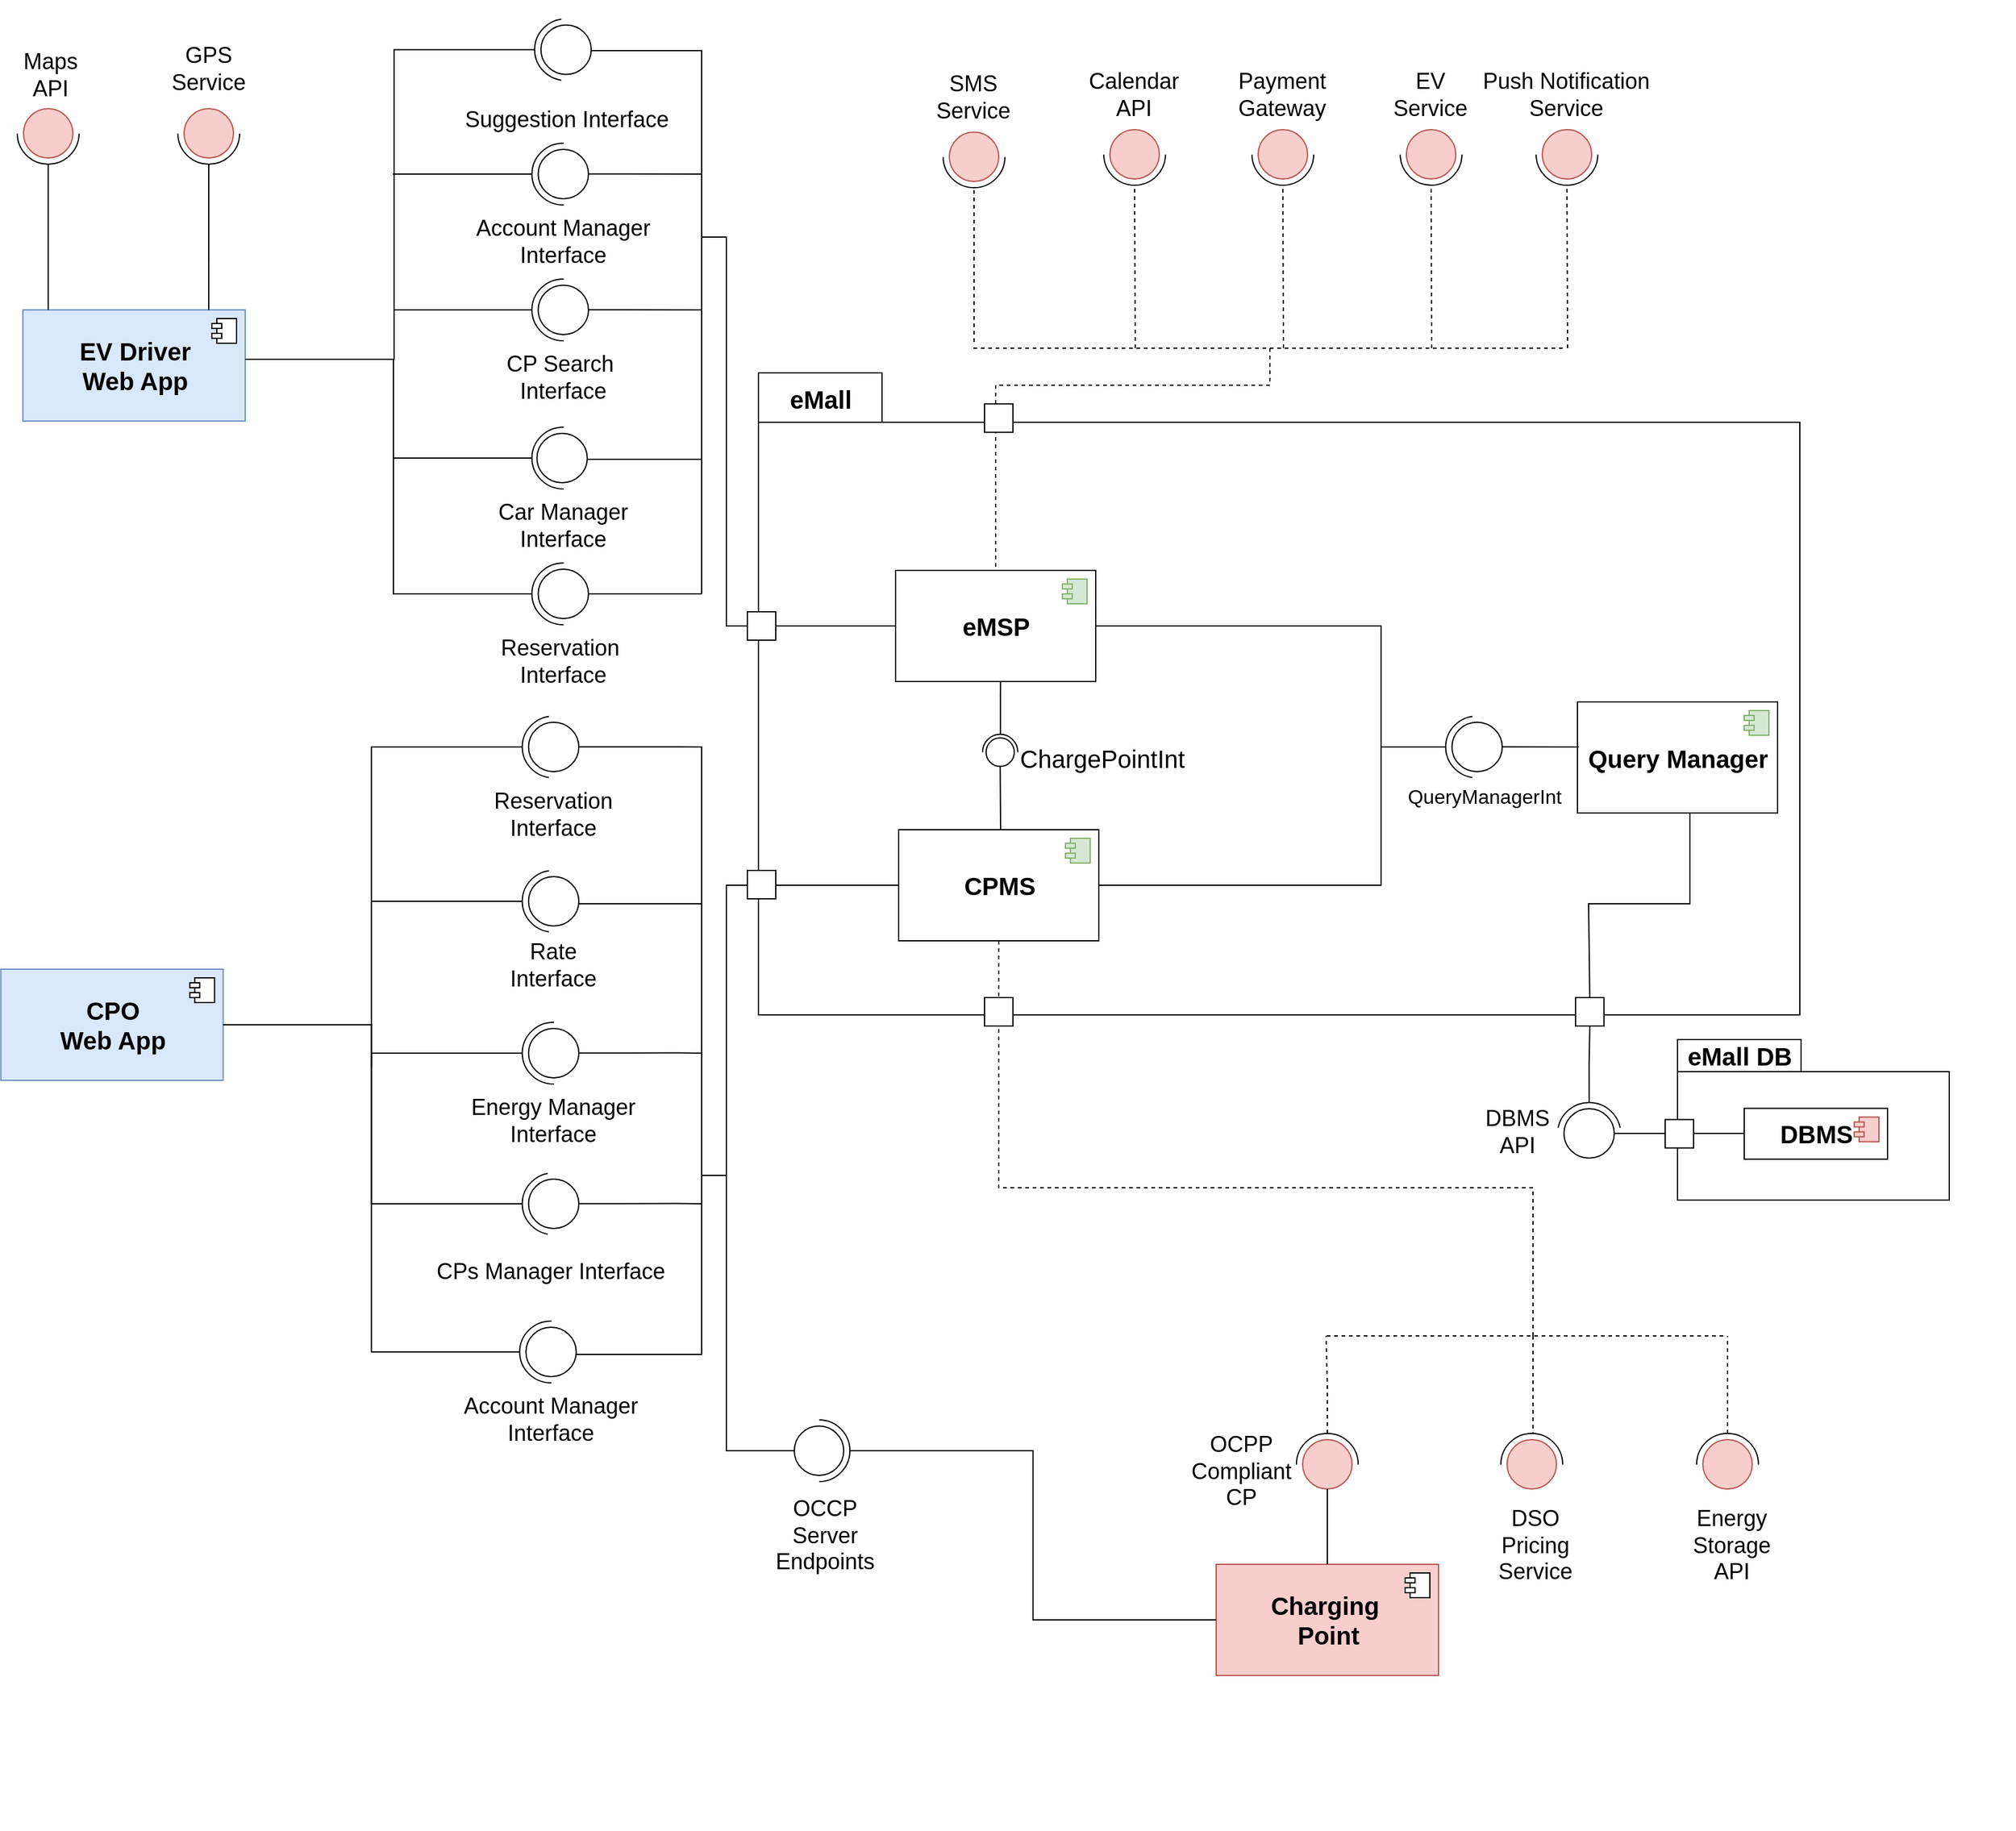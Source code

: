 <mxfile>
    <diagram id="Lw5kkMuMrnF7vJ6KjVIi" name="Pagina-1">
        <mxGraphModel dx="3157" dy="2098" grid="1" gridSize="10" guides="1" tooltips="1" connect="1" arrows="1" fold="1" page="1" pageScale="1" pageWidth="827" pageHeight="1169" math="0" shadow="0">
            <root>
                <mxCell id="0"/>
                <mxCell id="1" parent="0"/>
                <mxCell id="224" value="" style="endArrow=none;html=1;fontSize=20;entryX=0;entryY=0.5;entryDx=0;entryDy=0;dashed=1;" parent="1" edge="1">
                    <mxGeometry width="50" height="50" relative="1" as="geometry">
                        <mxPoint x="431" y="-520" as="sourcePoint"/>
                        <mxPoint x="430.5" y="-652" as="targetPoint"/>
                    </mxGeometry>
                </mxCell>
                <mxCell id="94" value="&lt;b style=&quot;font-size: 20px&quot;&gt;EV Driver&lt;br&gt;Web App&lt;/b&gt;" style="html=1;dropTarget=0;fontSize=20;fillColor=#dae8fc;strokeColor=#6c8ebf;" parent="1" vertex="1">
                    <mxGeometry x="-819.5" y="-551" width="180" height="90" as="geometry"/>
                </mxCell>
                <mxCell id="95" value="" style="shape=module;jettyWidth=8;jettyHeight=4;fontSize=20;" parent="94" vertex="1">
                    <mxGeometry x="1" width="20" height="20" relative="1" as="geometry">
                        <mxPoint x="-27" y="7" as="offset"/>
                    </mxGeometry>
                </mxCell>
                <mxCell id="137" value="" style="group;dashed=1;fontSize=20;" parent="1" vertex="1" connectable="0">
                    <mxGeometry x="-529.5" y="-420" width="290" height="100" as="geometry"/>
                </mxCell>
                <mxCell id="90" value="" style="ellipse;fillColor=#ffffff;strokeColor=#000000;fontSize=20;" parent="137" vertex="1">
                    <mxGeometry x="122.105" y="-266" width="50.877" height="50" as="geometry"/>
                </mxCell>
                <mxCell id="91" value="" style="rounded=0;whiteSpace=wrap;html=1;fontSize=20;strokeWidth=0;strokeColor=none;" parent="137" vertex="1">
                    <mxGeometry x="147.544" y="-271" width="30.526" height="60" as="geometry"/>
                </mxCell>
                <mxCell id="89" value="" style="ellipse;fillColor=#ffffff;strokeColor=#000000;fontSize=20;shadow=0;sketch=0;" parent="137" vertex="1">
                    <mxGeometry x="127.193" y="-261" width="40.702" height="40" as="geometry"/>
                </mxCell>
                <mxCell id="96" value="" style="endArrow=none;html=1;fontSize=20;strokeWidth=1;endSize=6;" parent="137" edge="1">
                    <mxGeometry width="50" height="50" relative="1" as="geometry">
                        <mxPoint x="167.895" y="-241.17" as="sourcePoint"/>
                        <mxPoint x="259.5" y="-241" as="targetPoint"/>
                    </mxGeometry>
                </mxCell>
                <mxCell id="98" value="Account Manager Interface" style="text;html=1;strokeColor=none;fillColor=none;align=center;verticalAlign=middle;whiteSpace=wrap;rounded=0;fontSize=18;" parent="137" vertex="1">
                    <mxGeometry x="50.7" y="-201" width="193.68" height="30" as="geometry"/>
                </mxCell>
                <mxCell id="144" value="" style="group;fontSize=20;" parent="1" vertex="1" connectable="0">
                    <mxGeometry x="-529.5" y="-310" width="290" height="100" as="geometry"/>
                </mxCell>
                <mxCell id="145" value="" style="ellipse;fillColor=#ffffff;strokeColor=#000000;fontSize=20;" parent="144" vertex="1">
                    <mxGeometry x="122.105" y="-266" width="50.877" height="50" as="geometry"/>
                </mxCell>
                <mxCell id="146" value="" style="rounded=0;whiteSpace=wrap;html=1;fontSize=20;strokeWidth=0;strokeColor=none;" parent="144" vertex="1">
                    <mxGeometry x="147.544" y="-271" width="30.526" height="60" as="geometry"/>
                </mxCell>
                <mxCell id="147" value="" style="ellipse;fillColor=#ffffff;strokeColor=#000000;fontSize=20;" parent="144" vertex="1">
                    <mxGeometry x="127.193" y="-261" width="40.702" height="40" as="geometry"/>
                </mxCell>
                <mxCell id="148" value="" style="endArrow=none;html=1;fontSize=20;strokeWidth=1;endSize=6;" parent="144" edge="1">
                    <mxGeometry width="50" height="50" relative="1" as="geometry">
                        <mxPoint x="10" y="-241" as="sourcePoint"/>
                        <mxPoint x="122.105" y="-241" as="targetPoint"/>
                    </mxGeometry>
                </mxCell>
                <mxCell id="149" value="" style="endArrow=none;html=1;fontSize=20;strokeWidth=1;endSize=6;" parent="144" edge="1">
                    <mxGeometry width="50" height="50" relative="1" as="geometry">
                        <mxPoint x="167.895" y="-241.17" as="sourcePoint"/>
                        <mxPoint x="259.5" y="-241" as="targetPoint"/>
                    </mxGeometry>
                </mxCell>
                <mxCell id="150" value="CP Search&amp;nbsp;&lt;br style=&quot;font-size: 18px;&quot;&gt;Interface" style="text;html=1;strokeColor=none;fillColor=none;align=center;verticalAlign=middle;whiteSpace=wrap;rounded=0;fontSize=18;" parent="144" vertex="1">
                    <mxGeometry x="76.316" y="-201" width="142.456" height="30" as="geometry"/>
                </mxCell>
                <mxCell id="185" value="" style="group;rotation=90;fontSize=20;" parent="1" connectable="0" vertex="1">
                    <mxGeometry x="-827" y="-727" width="55" height="60" as="geometry"/>
                </mxCell>
                <mxCell id="182" value="" style="ellipse;fillColor=#ffffff;strokeColor=#000000;fontSize=20;rotation=-90;" parent="185" vertex="1">
                    <mxGeometry x="3" y="8" width="50" height="50" as="geometry"/>
                </mxCell>
                <mxCell id="183" value="" style="rounded=0;whiteSpace=wrap;html=1;fontSize=20;strokeWidth=0;rotation=-90;strokeColor=none;" parent="185" vertex="1">
                    <mxGeometry x="13" y="-12" width="30" height="60" as="geometry"/>
                </mxCell>
                <mxCell id="184" value="" style="ellipse;fillColor=#f8cecc;strokeColor=#b85450;fontSize=20;rotation=-90;" parent="185" vertex="1">
                    <mxGeometry x="8" y="13" width="40" height="40" as="geometry"/>
                </mxCell>
                <mxCell id="192" value="" style="endArrow=none;html=1;fontSize=20;entryX=0;entryY=0.5;entryDx=0;entryDy=0;exitX=0.114;exitY=0;exitDx=0;exitDy=0;exitPerimeter=0;" parent="1" source="94" target="182" edge="1">
                    <mxGeometry width="50" height="50" relative="1" as="geometry">
                        <mxPoint x="-718.5" y="-551" as="sourcePoint"/>
                        <mxPoint x="-569.5" y="-631" as="targetPoint"/>
                    </mxGeometry>
                </mxCell>
                <mxCell id="193" value="" style="endArrow=none;html=1;fontSize=20;entryX=0;entryY=0.5;entryDx=0;entryDy=0;exitX=0.836;exitY=0;exitDx=0;exitDy=0;exitPerimeter=0;" parent="1" source="94" target="188" edge="1">
                    <mxGeometry width="50" height="50" relative="1" as="geometry">
                        <mxPoint x="-568.5" y="-551" as="sourcePoint"/>
                        <mxPoint x="-639" y="-731" as="targetPoint"/>
                    </mxGeometry>
                </mxCell>
                <mxCell id="93" value="" style="endArrow=none;html=1;fontSize=20;strokeWidth=1;endSize=6;edgeStyle=orthogonalEdgeStyle;rounded=0;exitX=1;exitY=0.444;exitDx=0;exitDy=0;exitPerimeter=0;entryX=0;entryY=0.5;entryDx=0;entryDy=0;" parent="1" source="94" target="711" edge="1">
                    <mxGeometry width="50" height="50" relative="1" as="geometry">
                        <mxPoint x="-513.71" y="-511" as="sourcePoint"/>
                        <mxPoint x="-407" y="-751" as="targetPoint"/>
                        <Array as="points">
                            <mxPoint x="-519" y="-511"/>
                            <mxPoint x="-519" y="-762"/>
                        </Array>
                    </mxGeometry>
                </mxCell>
                <mxCell id="213" value="" style="group;rotation=90;rounded=0;fontSize=20;" parent="1" connectable="0" vertex="1">
                    <mxGeometry x="292.5" y="-710" width="67.5" height="60" as="geometry"/>
                </mxCell>
                <mxCell id="214" value="" style="ellipse;fillColor=#ffffff;strokeColor=#000000;fontSize=20;rotation=-90;" parent="213" vertex="1">
                    <mxGeometry x="3" y="8" width="50" height="50" as="geometry"/>
                </mxCell>
                <mxCell id="215" value="" style="rounded=0;whiteSpace=wrap;html=1;fontSize=20;strokeWidth=0;rotation=-90;strokeColor=none;" parent="213" vertex="1">
                    <mxGeometry x="13" y="-12" width="30" height="60" as="geometry"/>
                </mxCell>
                <mxCell id="216" value="" style="ellipse;fillColor=#f8cecc;strokeColor=#b85450;fontSize=20;rotation=-90;" parent="213" vertex="1">
                    <mxGeometry x="8" y="13" width="40" height="40" as="geometry"/>
                </mxCell>
                <mxCell id="218" value="" style="endArrow=none;html=1;fontSize=20;entryX=0;entryY=0.5;entryDx=0;entryDy=0;dashed=1;" parent="1" target="214" edge="1">
                    <mxGeometry width="50" height="50" relative="1" as="geometry">
                        <mxPoint x="321" y="-520" as="sourcePoint"/>
                        <mxPoint x="250.5" y="-707" as="targetPoint"/>
                    </mxGeometry>
                </mxCell>
                <mxCell id="219" value="" style="group;rotation=90;rounded=0;fontSize=20;" parent="1" connectable="0" vertex="1">
                    <mxGeometry x="402.5" y="-710" width="55" height="60" as="geometry"/>
                </mxCell>
                <mxCell id="220" value="" style="ellipse;fillColor=#ffffff;strokeColor=#000000;fontSize=20;rotation=-90;" parent="219" vertex="1">
                    <mxGeometry x="3" y="8" width="50" height="50" as="geometry"/>
                </mxCell>
                <mxCell id="221" value="" style="rounded=0;whiteSpace=wrap;html=1;fontSize=20;strokeWidth=0;rotation=-90;strokeColor=none;" parent="219" vertex="1">
                    <mxGeometry x="13" y="-12" width="30" height="60" as="geometry"/>
                </mxCell>
                <mxCell id="222" value="" style="ellipse;fillColor=#f8cecc;strokeColor=#b85450;fontSize=20;rotation=-90;" parent="219" vertex="1">
                    <mxGeometry x="8" y="13" width="40" height="40" as="geometry"/>
                </mxCell>
                <mxCell id="223" value="Push Notification&lt;br style=&quot;font-size: 18px;&quot;&gt;Service" style="text;html=1;strokeColor=none;fillColor=none;align=center;verticalAlign=middle;whiteSpace=wrap;rounded=0;fontSize=18;" parent="1" vertex="1">
                    <mxGeometry x="360" y="-745" width="140" height="40" as="geometry"/>
                </mxCell>
                <mxCell id="238" value="" style="group;fontStyle=0;fontSize=20;" parent="1" vertex="1" connectable="0">
                    <mxGeometry x="-529.5" y="-80" width="312.5" height="90" as="geometry"/>
                </mxCell>
                <mxCell id="239" value="" style="ellipse;fillColor=#ffffff;strokeColor=#000000;fontSize=20;fontStyle=4" parent="238" vertex="1">
                    <mxGeometry x="122.105" y="-266" width="50.877" height="50" as="geometry"/>
                </mxCell>
                <mxCell id="240" value="" style="rounded=0;whiteSpace=wrap;html=1;fontSize=20;strokeWidth=0;strokeColor=none;fontStyle=4;fillColor=default;" parent="238" vertex="1">
                    <mxGeometry x="147.544" y="-271" width="30.526" height="60" as="geometry"/>
                </mxCell>
                <mxCell id="241" value="" style="ellipse;fillColor=#ffffff;strokeColor=#000000;fontSize=20;fontStyle=0" parent="238" vertex="1">
                    <mxGeometry x="127.193" y="-261" width="40.702" height="40" as="geometry"/>
                </mxCell>
                <mxCell id="242" value="" style="endArrow=none;html=1;fontSize=20;strokeWidth=1;endSize=6;rounded=0;fontStyle=0;edgeStyle=orthogonalEdgeStyle;" parent="238" edge="1">
                    <mxGeometry width="50" height="50" relative="1" as="geometry">
                        <mxPoint x="10" y="-351" as="sourcePoint"/>
                        <mxPoint x="122.105" y="-241" as="targetPoint"/>
                        <Array as="points">
                            <mxPoint x="10" y="-351"/>
                            <mxPoint x="10" y="-241"/>
                        </Array>
                    </mxGeometry>
                </mxCell>
                <mxCell id="244" value="Reservation&amp;nbsp;&lt;br style=&quot;font-size: 18px;&quot;&gt;Interface" style="text;html=1;strokeColor=none;fillColor=none;align=center;verticalAlign=middle;whiteSpace=wrap;rounded=0;fontSize=18;fontStyle=0" parent="238" vertex="1">
                    <mxGeometry x="76.316" y="-201" width="142.456" height="30" as="geometry"/>
                </mxCell>
                <mxCell id="WbtDh6yJyEdc71KF4MCt-1039" value="" style="endArrow=none;html=1;rounded=0;exitX=1;exitY=0.5;exitDx=0;exitDy=0;" parent="238" source="241" edge="1">
                    <mxGeometry width="50" height="50" relative="1" as="geometry">
                        <mxPoint x="219.5" y="-201" as="sourcePoint"/>
                        <mxPoint x="259.5" y="-241" as="targetPoint"/>
                    </mxGeometry>
                </mxCell>
                <mxCell id="245" value="" style="group;fontStyle=0;fontSize=20;" parent="1" vertex="1" connectable="0">
                    <mxGeometry x="-529.5" y="-190" width="290" height="90" as="geometry"/>
                </mxCell>
                <mxCell id="246" value="" style="ellipse;fillColor=#ffffff;strokeColor=#000000;fontSize=20;fontStyle=4" parent="245" vertex="1">
                    <mxGeometry x="122.105" y="-266" width="50.877" height="50" as="geometry"/>
                </mxCell>
                <mxCell id="247" value="" style="rounded=0;whiteSpace=wrap;html=1;fontSize=20;strokeWidth=0;strokeColor=none;fontStyle=4" parent="245" vertex="1">
                    <mxGeometry x="147.544" y="-271" width="30.526" height="60" as="geometry"/>
                </mxCell>
                <mxCell id="248" value="" style="ellipse;fillColor=#ffffff;strokeColor=#000000;fontSize=20;fontStyle=4" parent="245" vertex="1">
                    <mxGeometry x="126.193" y="-261" width="40.702" height="40" as="geometry"/>
                </mxCell>
                <mxCell id="249" value="" style="endArrow=none;html=1;fontSize=20;strokeWidth=1;endSize=6;rounded=0;fontStyle=4;edgeStyle=orthogonalEdgeStyle;" parent="245" edge="1">
                    <mxGeometry width="50" height="50" relative="1" as="geometry">
                        <mxPoint x="10" y="-321" as="sourcePoint"/>
                        <mxPoint x="122.105" y="-241" as="targetPoint"/>
                        <Array as="points">
                            <mxPoint x="10" y="-321"/>
                            <mxPoint x="10" y="-241"/>
                        </Array>
                    </mxGeometry>
                </mxCell>
                <mxCell id="250" value="" style="endArrow=none;html=1;fontSize=20;strokeWidth=1;endSize=6;fontStyle=4;" parent="245" edge="1">
                    <mxGeometry width="50" height="50" relative="1" as="geometry">
                        <mxPoint x="167" y="-240" as="sourcePoint"/>
                        <mxPoint x="259.5" y="-240" as="targetPoint"/>
                    </mxGeometry>
                </mxCell>
                <mxCell id="251" value="Car Manager&lt;br style=&quot;font-size: 18px;&quot;&gt;Interface" style="text;html=1;strokeColor=none;fillColor=none;align=center;verticalAlign=middle;whiteSpace=wrap;rounded=0;fontSize=18;fontStyle=0" parent="245" vertex="1">
                    <mxGeometry x="76.316" y="-201" width="142.456" height="30" as="geometry"/>
                </mxCell>
                <mxCell id="330" value="" style="group;fontStyle=4;fontSize=20;" parent="1" connectable="0" vertex="1">
                    <mxGeometry x="-80" y="-730" width="60" height="198.45" as="geometry"/>
                </mxCell>
                <mxCell id="225" value="" style="group;rotation=90;rounded=0;fontSize=20;" parent="330" connectable="0" vertex="1">
                    <mxGeometry x="2.5" y="22" width="55" height="60" as="geometry"/>
                </mxCell>
                <mxCell id="226" value="" style="ellipse;fillColor=#ffffff;strokeColor=#000000;fontSize=20;rotation=-90;" parent="225" vertex="1">
                    <mxGeometry x="3" y="8" width="50" height="50" as="geometry"/>
                </mxCell>
                <mxCell id="227" value="" style="rounded=0;whiteSpace=wrap;html=1;fontSize=20;strokeWidth=0;rotation=-90;strokeColor=none;" parent="225" vertex="1">
                    <mxGeometry x="13" y="-12" width="30" height="60" as="geometry"/>
                </mxCell>
                <mxCell id="228" value="" style="ellipse;fillColor=#f8cecc;strokeColor=#b85450;fontSize=20;rotation=-90;" parent="225" vertex="1">
                    <mxGeometry x="8" y="13" width="40" height="40" as="geometry"/>
                </mxCell>
                <mxCell id="229" value="SMS Service" style="text;html=1;strokeColor=none;fillColor=none;align=center;verticalAlign=middle;whiteSpace=wrap;rounded=0;fontSize=18;" parent="330" vertex="1">
                    <mxGeometry y="-8" width="60" height="30" as="geometry"/>
                </mxCell>
                <mxCell id="331" value="" style="group;fontSize=20;" parent="1" vertex="1" connectable="0">
                    <mxGeometry x="50" y="-740" width="60" height="198.45" as="geometry"/>
                </mxCell>
                <mxCell id="195" value="" style="group;rotation=90;rounded=0;fontSize=20;" parent="331" connectable="0" vertex="1">
                    <mxGeometry x="2.5" y="30" width="55" height="60" as="geometry"/>
                </mxCell>
                <mxCell id="196" value="" style="ellipse;fillColor=#ffffff;strokeColor=#000000;fontSize=20;rotation=-90;" parent="195" vertex="1">
                    <mxGeometry x="3" y="8" width="50" height="50" as="geometry"/>
                </mxCell>
                <mxCell id="197" value="" style="rounded=0;whiteSpace=wrap;html=1;fontSize=20;strokeWidth=0;rotation=-90;strokeColor=none;" parent="195" vertex="1">
                    <mxGeometry x="13" y="-12" width="30" height="60" as="geometry"/>
                </mxCell>
                <mxCell id="198" value="" style="ellipse;fillColor=#f8cecc;strokeColor=#b85450;fontSize=20;rotation=-90;" parent="195" vertex="1">
                    <mxGeometry x="8" y="13" width="40" height="40" as="geometry"/>
                </mxCell>
                <mxCell id="199" value="Calendar&lt;br style=&quot;font-size: 18px;&quot;&gt;API" style="text;html=1;strokeColor=none;fillColor=none;align=center;verticalAlign=middle;whiteSpace=wrap;rounded=0;fontSize=18;" parent="331" vertex="1">
                    <mxGeometry width="60" height="30" as="geometry"/>
                </mxCell>
                <mxCell id="230" value="" style="endArrow=none;html=1;fontSize=20;dashed=1;entryX=0;entryY=0.5;entryDx=0;entryDy=0;exitX=0.458;exitY=-0.004;exitDx=0;exitDy=0;exitPerimeter=0;" parent="1" target="226" edge="1">
                    <mxGeometry width="50" height="50" relative="1" as="geometry">
                        <mxPoint x="-49.466" y="-524.942" as="sourcePoint"/>
                        <mxPoint x="-50" y="-649" as="targetPoint"/>
                    </mxGeometry>
                </mxCell>
                <mxCell id="332" value="" style="group;fontSize=20;" parent="1" vertex="1" connectable="0">
                    <mxGeometry x="170" y="-740" width="60" height="198" as="geometry"/>
                </mxCell>
                <mxCell id="207" value="" style="group;rotation=90;rounded=0;fontSize=20;" parent="332" connectable="0" vertex="1">
                    <mxGeometry x="2.5" y="30" width="55" height="60" as="geometry"/>
                </mxCell>
                <mxCell id="208" value="" style="ellipse;fillColor=#ffffff;strokeColor=#000000;fontSize=20;rotation=-90;" parent="207" vertex="1">
                    <mxGeometry x="3" y="8" width="50" height="50" as="geometry"/>
                </mxCell>
                <mxCell id="209" value="" style="rounded=0;whiteSpace=wrap;html=1;fontSize=20;strokeWidth=0;rotation=-90;strokeColor=none;" parent="207" vertex="1">
                    <mxGeometry x="13" y="-12" width="30" height="60" as="geometry"/>
                </mxCell>
                <mxCell id="210" value="" style="ellipse;fillColor=#f8cecc;strokeColor=#b85450;fontSize=20;rotation=-90;" parent="207" vertex="1">
                    <mxGeometry x="8" y="13" width="40" height="40" as="geometry"/>
                </mxCell>
                <mxCell id="211" value="Payment&lt;br style=&quot;font-size: 18px;&quot;&gt;Gateway" style="text;html=1;strokeColor=none;fillColor=none;align=center;verticalAlign=middle;whiteSpace=wrap;rounded=0;fontSize=18;" parent="332" vertex="1">
                    <mxGeometry width="60" height="30" as="geometry"/>
                </mxCell>
                <mxCell id="200" value="" style="endArrow=none;html=1;fontSize=20;entryX=0;entryY=0.5;entryDx=0;entryDy=0;dashed=1;" parent="1" target="196" edge="1">
                    <mxGeometry width="50" height="50" relative="1" as="geometry">
                        <mxPoint x="81" y="-520" as="sourcePoint"/>
                        <mxPoint x="10.5" y="-722" as="targetPoint"/>
                    </mxGeometry>
                </mxCell>
                <mxCell id="212" value="" style="endArrow=none;html=1;fontSize=20;entryX=0;entryY=0.5;entryDx=0;entryDy=0;dashed=1;" parent="1" target="208" edge="1">
                    <mxGeometry width="50" height="50" relative="1" as="geometry">
                        <mxPoint x="201" y="-520" as="sourcePoint"/>
                        <mxPoint x="130.5" y="-722" as="targetPoint"/>
                    </mxGeometry>
                </mxCell>
                <mxCell id="383" value="" style="group;fontSize=20;" parent="1" connectable="0" vertex="1">
                    <mxGeometry x="520" y="40" width="220" height="130" as="geometry"/>
                </mxCell>
                <mxCell id="384" value="" style="shape=folder;fontStyle=1;spacingTop=10;tabWidth=100;tabHeight=26;tabPosition=left;html=1;direction=east;flipV=0;flipH=0;labelPosition=center;verticalLabelPosition=middle;align=center;verticalAlign=middle;horizontal=1;labelBackgroundColor=none;fontSize=20;" parent="383" vertex="1">
                    <mxGeometry width="220" height="130" as="geometry"/>
                </mxCell>
                <mxCell id="385" value="eMall DB" style="text;strokeColor=none;fillColor=none;html=1;fontSize=20;fontStyle=1;verticalAlign=middle;align=center;" parent="383" vertex="1">
                    <mxGeometry y="3" width="100" height="20" as="geometry"/>
                </mxCell>
                <mxCell id="386" value="&lt;b style=&quot;font-size: 20px;&quot;&gt;DBMS&lt;/b&gt;" style="html=1;dropTarget=0;fontSize=20;fontStyle=0;" parent="383" vertex="1">
                    <mxGeometry x="53.976" y="55.714" width="116.044" height="41.133" as="geometry"/>
                </mxCell>
                <mxCell id="387" value="" style="shape=module;jettyWidth=8;jettyHeight=4;fontSize=20;fillColor=#f8cecc;strokeColor=#b85450;" parent="386" vertex="1">
                    <mxGeometry x="1" width="20" height="20" relative="1" as="geometry">
                        <mxPoint x="-27" y="7" as="offset"/>
                    </mxGeometry>
                </mxCell>
                <mxCell id="Wueq8j8OSEsdgoLi7fvw-908" value="" style="whiteSpace=wrap;html=1;aspect=fixed;rounded=0;fontSize=20;fillColor=#FFFFFF;" parent="383" vertex="1">
                    <mxGeometry x="-10" y="64.78" width="23" height="23" as="geometry"/>
                </mxCell>
                <mxCell id="Wueq8j8OSEsdgoLi7fvw-909" value="" style="endArrow=none;html=1;fontSize=20;strokeWidth=1;endSize=6;" parent="383" edge="1">
                    <mxGeometry width="50" height="50" relative="1" as="geometry">
                        <mxPoint x="13.005" y="75.94" as="sourcePoint"/>
                        <mxPoint x="54.22" y="75.94" as="targetPoint"/>
                    </mxGeometry>
                </mxCell>
                <mxCell id="497" value="" style="ellipse;fillColor=#ffffff;strokeColor=#000000;fontSize=20;" parent="1" vertex="1">
                    <mxGeometry x="422.995" y="91" width="50.877" height="50" as="geometry"/>
                </mxCell>
                <mxCell id="498" value="" style="rounded=0;whiteSpace=wrap;html=1;fontSize=20;strokeWidth=0;strokeColor=none;rotation=-90;" parent="1" vertex="1">
                    <mxGeometry x="429.12" y="101" width="39.66" height="60" as="geometry"/>
                </mxCell>
                <mxCell id="499" value="" style="ellipse;fillColor=#ffffff;strokeColor=#000000;fontSize=20;" parent="1" vertex="1">
                    <mxGeometry x="428.083" y="96" width="40.702" height="40" as="geometry"/>
                </mxCell>
                <mxCell id="501" value="DBMS&lt;br style=&quot;font-size: 18px;&quot;&gt;API" style="text;html=1;strokeColor=none;fillColor=none;align=center;verticalAlign=middle;whiteSpace=wrap;rounded=0;fontSize=18;" parent="1" vertex="1">
                    <mxGeometry x="361.56" y="100" width="56.67" height="30" as="geometry"/>
                </mxCell>
                <mxCell id="217" value="EV &lt;br style=&quot;font-size: 18px;&quot;&gt;Service" style="text;html=1;strokeColor=none;fillColor=none;align=center;verticalAlign=middle;whiteSpace=wrap;rounded=0;fontSize=18;" parent="1" vertex="1">
                    <mxGeometry x="280" y="-740" width="80" height="30" as="geometry"/>
                </mxCell>
                <mxCell id="531" value="" style="group;dashed=1;fontSize=20;" parent="1" vertex="1" connectable="0">
                    <mxGeometry x="-503" y="160" width="290" height="100" as="geometry"/>
                </mxCell>
                <mxCell id="532" value="" style="ellipse;fillColor=#ffffff;strokeColor=#000000;fontSize=20;" parent="531" vertex="1">
                    <mxGeometry x="87.785" y="-382" width="50.877" height="50" as="geometry"/>
                </mxCell>
                <mxCell id="533" value="" style="rounded=0;whiteSpace=wrap;html=1;fontSize=20;strokeWidth=0;strokeColor=none;rotation=-90;direction=south;" parent="531" vertex="1">
                    <mxGeometry x="94.397" y="-237.263" width="60" height="30.526" as="geometry"/>
                </mxCell>
                <mxCell id="536" value="Reservation&lt;br&gt;Interface" style="text;html=1;strokeColor=none;fillColor=none;align=center;verticalAlign=middle;whiteSpace=wrap;rounded=0;fontSize=18;" parent="531" vertex="1">
                    <mxGeometry x="16.38" y="-317" width="193.68" height="30" as="geometry"/>
                </mxCell>
                <mxCell id="646" value="" style="rounded=0;whiteSpace=wrap;html=1;fontSize=20;strokeColor=#FFFFFF;strokeWidth=1;" parent="531" vertex="1">
                    <mxGeometry x="24.68" y="-367" width="10" height="20" as="geometry"/>
                </mxCell>
                <mxCell id="719" value="" style="rounded=0;whiteSpace=wrap;html=1;fontSize=20;strokeWidth=0;strokeColor=none;rotation=0;" vertex="1" parent="531">
                    <mxGeometry x="109.134" y="-387" width="30.526" height="60" as="geometry"/>
                </mxCell>
                <mxCell id="534" value="" style="ellipse;fillColor=#ffffff;strokeColor=#000000;fontSize=20;shadow=0;sketch=0;" parent="531" vertex="1">
                    <mxGeometry x="92.873" y="-377" width="40.702" height="40" as="geometry"/>
                </mxCell>
                <mxCell id="535" value="" style="endArrow=none;html=1;fontSize=20;strokeWidth=1;endSize=6;edgeStyle=orthogonalEdgeStyle;rounded=0;" parent="531" edge="1">
                    <mxGeometry width="50" height="50" relative="1" as="geometry">
                        <mxPoint x="133.575" y="-357.1" as="sourcePoint"/>
                        <mxPoint x="233" y="-355" as="targetPoint"/>
                        <Array as="points">
                            <mxPoint x="213" y="-357"/>
                            <mxPoint x="213" y="-357"/>
                        </Array>
                    </mxGeometry>
                </mxCell>
                <mxCell id="548" value="" style="group;dashed=1;fontSize=20;" parent="1" vertex="1" connectable="0">
                    <mxGeometry x="-503" y="308" width="313.5" height="183.5" as="geometry"/>
                </mxCell>
                <mxCell id="549" value="" style="ellipse;fillColor=#ffffff;strokeColor=#000000;fontSize=20;" parent="548" vertex="1">
                    <mxGeometry x="87.785" y="-405" width="50.877" height="50" as="geometry"/>
                </mxCell>
                <mxCell id="550" value="" style="rounded=0;whiteSpace=wrap;html=1;fontSize=20;strokeWidth=0;strokeColor=none;rotation=0;" parent="548" vertex="1">
                    <mxGeometry x="109.134" y="-409" width="30.526" height="60" as="geometry"/>
                </mxCell>
                <mxCell id="551" value="" style="ellipse;fillColor=#ffffff;strokeColor=#000000;fontSize=20;shadow=0;sketch=0;" parent="548" vertex="1">
                    <mxGeometry x="92.873" y="-400" width="40.702" height="40" as="geometry"/>
                </mxCell>
                <mxCell id="553" value="Rate&lt;br&gt;Interface" style="text;html=1;strokeColor=none;fillColor=none;align=center;verticalAlign=middle;whiteSpace=wrap;rounded=0;fontSize=18;" parent="548" vertex="1">
                    <mxGeometry x="16.38" y="-343" width="193.68" height="30" as="geometry"/>
                </mxCell>
                <mxCell id="701" value="" style="group;rotation=90;" parent="548" connectable="0" vertex="1">
                    <mxGeometry x="253" y="92" width="60.5" height="91.5" as="geometry"/>
                </mxCell>
                <mxCell id="702" value="" style="group;rotation=0;rounded=0;fontSize=20;" parent="701" connectable="0" vertex="1">
                    <mxGeometry x="43" y="-57" width="55" height="60" as="geometry"/>
                </mxCell>
                <mxCell id="703" value="" style="ellipse;fillColor=#ffffff;strokeColor=#000000;fontSize=20;rotation=-180;" parent="702" vertex="1">
                    <mxGeometry x="7" y="5" width="50" height="50" as="geometry"/>
                </mxCell>
                <mxCell id="704" value="" style="rounded=0;whiteSpace=wrap;html=1;fontSize=20;strokeWidth=0;rotation=-180;strokeColor=none;" parent="702" vertex="1">
                    <mxGeometry x="2" width="30" height="60" as="geometry"/>
                </mxCell>
                <mxCell id="705" value="" style="ellipse;fontSize=20;rotation=-180;" parent="702" vertex="1">
                    <mxGeometry x="12" y="10" width="40" height="40" as="geometry"/>
                </mxCell>
                <mxCell id="554" value="" style="group" parent="1" connectable="0" vertex="1">
                    <mxGeometry x="534" y="359.5" width="60.5" height="91.5" as="geometry"/>
                </mxCell>
                <mxCell id="542" value="" style="group;rotation=-90;rounded=0;fontSize=20;" parent="554" connectable="0" vertex="1">
                    <mxGeometry x="-0.5" y="-2.5" width="55" height="60" as="geometry"/>
                </mxCell>
                <mxCell id="543" value="" style="ellipse;fillColor=#ffffff;strokeColor=#000000;fontSize=20;rotation=-270;" parent="542" vertex="1">
                    <mxGeometry x="2" y="2" width="50" height="50" as="geometry"/>
                </mxCell>
                <mxCell id="544" value="" style="rounded=0;whiteSpace=wrap;html=1;fontSize=20;strokeWidth=0;rotation=-270;strokeColor=none;" parent="542" vertex="1">
                    <mxGeometry x="11" y="12" width="30" height="60" as="geometry"/>
                </mxCell>
                <mxCell id="545" value="" style="ellipse;fillColor=#f8cecc;strokeColor=#b85450;fontSize=20;rotation=-270;" parent="542" vertex="1">
                    <mxGeometry x="7" y="7" width="40" height="40" as="geometry"/>
                </mxCell>
                <mxCell id="546" value="Energy&lt;br&gt;Storage&lt;br&gt;API" style="text;html=1;strokeColor=none;fillColor=none;align=center;verticalAlign=middle;whiteSpace=wrap;rounded=0;fontSize=18;" parent="554" vertex="1">
                    <mxGeometry x="-0.5" y="75.5" width="60" height="30" as="geometry"/>
                </mxCell>
                <mxCell id="555" value="" style="group" parent="1" connectable="0" vertex="1">
                    <mxGeometry x="372.5" y="359.5" width="60.5" height="97.5" as="geometry"/>
                </mxCell>
                <mxCell id="537" value="" style="group;rotation=-90;rounded=0;fontSize=20;" parent="555" connectable="0" vertex="1">
                    <mxGeometry x="2.5" y="-2.5" width="55" height="60" as="geometry"/>
                </mxCell>
                <mxCell id="538" value="" style="ellipse;fillColor=#ffffff;strokeColor=#000000;fontSize=20;rotation=-270;" parent="537" vertex="1">
                    <mxGeometry x="2" y="2" width="50" height="50" as="geometry"/>
                </mxCell>
                <mxCell id="539" value="" style="rounded=0;whiteSpace=wrap;html=1;fontSize=20;strokeWidth=0;rotation=-270;strokeColor=none;" parent="537" vertex="1">
                    <mxGeometry x="12" y="12" width="30" height="60" as="geometry"/>
                </mxCell>
                <mxCell id="540" value="" style="ellipse;fillColor=#f8cecc;strokeColor=#b85450;fontSize=20;rotation=-270;" parent="537" vertex="1">
                    <mxGeometry x="7" y="7" width="40" height="40" as="geometry"/>
                </mxCell>
                <mxCell id="541" value="DSO Pricing&lt;br&gt;Service" style="text;html=1;strokeColor=none;fillColor=none;align=center;verticalAlign=middle;whiteSpace=wrap;rounded=0;fontSize=18;" parent="555" vertex="1">
                    <mxGeometry x="2.5" y="75.5" width="60" height="30" as="geometry"/>
                </mxCell>
                <mxCell id="556" value="" style="group" parent="1" connectable="0" vertex="1">
                    <mxGeometry x="207" y="359.5" width="60.5" height="91.5" as="geometry"/>
                </mxCell>
                <mxCell id="557" value="" style="group;rotation=-90;rounded=0;fontSize=20;" parent="556" connectable="0" vertex="1">
                    <mxGeometry x="2.5" y="-2.5" width="55" height="60" as="geometry"/>
                </mxCell>
                <mxCell id="558" value="" style="ellipse;fillColor=#ffffff;strokeColor=#000000;fontSize=20;rotation=-270;" parent="557" vertex="1">
                    <mxGeometry x="2" y="2" width="50" height="50" as="geometry"/>
                </mxCell>
                <mxCell id="559" value="" style="rounded=0;whiteSpace=wrap;html=1;fontSize=20;strokeWidth=0;rotation=-270;strokeColor=none;" parent="557" vertex="1">
                    <mxGeometry x="12" y="12" width="30" height="60" as="geometry"/>
                </mxCell>
                <mxCell id="560" value="" style="ellipse;fillColor=#f8cecc;strokeColor=#b85450;fontSize=20;rotation=-270;" parent="557" vertex="1">
                    <mxGeometry x="7" y="7" width="40" height="40" as="geometry"/>
                </mxCell>
                <mxCell id="574" value="" style="endArrow=none;dashed=1;html=1;fontSize=20;exitX=0;exitY=0.5;exitDx=0;exitDy=0;entryX=0.5;entryY=1;entryDx=0;entryDy=0;edgeStyle=orthogonalEdgeStyle;rounded=0;" parent="1" source="558" edge="1">
                    <mxGeometry width="50" height="50" relative="1" as="geometry">
                        <mxPoint x="146.83" y="359.5" as="sourcePoint"/>
                        <mxPoint x="235.5" y="280" as="targetPoint"/>
                    </mxGeometry>
                </mxCell>
                <mxCell id="575" value="" style="endArrow=none;dashed=1;html=1;fontSize=20;exitX=0;exitY=0.5;exitDx=0;exitDy=0;edgeStyle=orthogonalEdgeStyle;rounded=0;" parent="1" edge="1">
                    <mxGeometry width="50" height="50" relative="1" as="geometry">
                        <mxPoint x="405" y="359.0" as="sourcePoint"/>
                        <mxPoint x="403" y="280" as="targetPoint"/>
                        <Array as="points">
                            <mxPoint x="403" y="359"/>
                        </Array>
                    </mxGeometry>
                </mxCell>
                <mxCell id="580" value="" style="endArrow=none;dashed=1;html=1;fontSize=20;exitX=0;exitY=0.5;exitDx=0;exitDy=0;entryX=0.5;entryY=1;entryDx=0;entryDy=0;edgeStyle=orthogonalEdgeStyle;rounded=0;" parent="1" edge="1">
                    <mxGeometry width="50" height="50" relative="1" as="geometry">
                        <mxPoint x="560.5" y="359" as="sourcePoint"/>
                        <mxPoint x="560.5" y="280" as="targetPoint"/>
                    </mxGeometry>
                </mxCell>
                <mxCell id="436" value="" style="endArrow=none;html=1;fontSize=20;strokeWidth=1;endSize=6;" parent="1" source="499" edge="1">
                    <mxGeometry width="50" height="50" relative="1" as="geometry">
                        <mxPoint x="475.785" y="120" as="sourcePoint"/>
                        <mxPoint x="510" y="116" as="targetPoint"/>
                    </mxGeometry>
                </mxCell>
                <mxCell id="583" value="" style="group;dashed=1;fontSize=20;" parent="1" connectable="0" vertex="1">
                    <mxGeometry x="-503" y="408" width="290" height="100" as="geometry"/>
                </mxCell>
                <mxCell id="584" value="" style="ellipse;fillColor=#ffffff;strokeColor=#000000;fontSize=20;" parent="583" vertex="1">
                    <mxGeometry x="87.785" y="-382" width="50.877" height="50" as="geometry"/>
                </mxCell>
                <mxCell id="585" value="" style="rounded=0;whiteSpace=wrap;html=1;fontSize=20;strokeWidth=0;strokeColor=none;" parent="583" vertex="1">
                    <mxGeometry x="113.224" y="-387" width="30.526" height="60" as="geometry"/>
                </mxCell>
                <mxCell id="586" value="" style="ellipse;fillColor=#ffffff;strokeColor=#000000;fontSize=20;shadow=0;sketch=0;" parent="583" vertex="1">
                    <mxGeometry x="92.873" y="-377" width="40.702" height="40" as="geometry"/>
                </mxCell>
                <mxCell id="587" value="" style="endArrow=none;html=1;fontSize=20;strokeWidth=1;endSize=6;edgeStyle=orthogonalEdgeStyle;rounded=0;" parent="583" edge="1">
                    <mxGeometry width="50" height="50" relative="1" as="geometry">
                        <mxPoint x="133.575" y="-357.17" as="sourcePoint"/>
                        <mxPoint x="233" y="-357" as="targetPoint"/>
                        <Array as="points">
                            <mxPoint x="213" y="-357"/>
                            <mxPoint x="213" y="-357"/>
                        </Array>
                    </mxGeometry>
                </mxCell>
                <mxCell id="588" value="Energy Manager Interface" style="text;html=1;strokeColor=none;fillColor=none;align=center;verticalAlign=middle;whiteSpace=wrap;rounded=0;fontSize=18;" parent="583" vertex="1">
                    <mxGeometry x="16.38" y="-317" width="193.68" height="30" as="geometry"/>
                </mxCell>
                <mxCell id="596" value="" style="group;dashed=1;fontSize=20;" parent="1" connectable="0" vertex="1">
                    <mxGeometry x="-503" y="530" width="382.87" height="150" as="geometry"/>
                </mxCell>
                <mxCell id="597" value="" style="ellipse;fillColor=#ffffff;strokeColor=#000000;fontSize=20;" parent="596" vertex="1">
                    <mxGeometry x="87.785" y="-382" width="50.877" height="50" as="geometry"/>
                </mxCell>
                <mxCell id="598" value="" style="rounded=0;whiteSpace=wrap;html=1;fontSize=20;strokeWidth=0;strokeColor=none;rotation=0;" parent="596" vertex="1">
                    <mxGeometry x="108.13" y="-387" width="37.55" height="60" as="geometry"/>
                </mxCell>
                <mxCell id="599" value="" style="ellipse;fillColor=#ffffff;strokeColor=#000000;fontSize=20;shadow=0;sketch=0;" parent="596" vertex="1">
                    <mxGeometry x="92.873" y="-377" width="40.702" height="40" as="geometry"/>
                </mxCell>
                <mxCell id="600" value="" style="endArrow=none;html=1;fontSize=20;strokeWidth=1;endSize=6;edgeStyle=orthogonalEdgeStyle;rounded=0;" parent="596" edge="1">
                    <mxGeometry width="50" height="50" relative="1" as="geometry">
                        <mxPoint x="133.575" y="-357.17" as="sourcePoint"/>
                        <mxPoint x="233" y="-357" as="targetPoint"/>
                        <Array as="points">
                            <mxPoint x="213" y="-357"/>
                            <mxPoint x="213" y="-357"/>
                        </Array>
                    </mxGeometry>
                </mxCell>
                <mxCell id="601" value="CPs Manager Interface" style="text;html=1;strokeColor=none;fillColor=none;align=center;verticalAlign=middle;whiteSpace=wrap;rounded=0;fontSize=18;" parent="596" vertex="1">
                    <mxGeometry x="13.84" y="-317" width="193.68" height="30" as="geometry"/>
                </mxCell>
                <mxCell id="28" value="&lt;b style=&quot;font-size: 20px&quot;&gt;CPO&lt;br&gt;Web App&lt;br&gt;&lt;/b&gt;" style="html=1;dropTarget=0;fontSize=20;fillColor=#dae8fc;strokeColor=#6c8ebf;" parent="1" vertex="1">
                    <mxGeometry x="-837.32" y="-17" width="180" height="90" as="geometry"/>
                </mxCell>
                <mxCell id="29" value="" style="shape=module;jettyWidth=8;jettyHeight=4;fontSize=20;" parent="28" vertex="1">
                    <mxGeometry x="1" width="20" height="20" relative="1" as="geometry">
                        <mxPoint x="-27" y="7" as="offset"/>
                    </mxGeometry>
                </mxCell>
                <mxCell id="608" value="" style="group;dashed=1;fontSize=20;" parent="1" connectable="0" vertex="1">
                    <mxGeometry x="-567.32" y="273" width="290" height="100" as="geometry"/>
                </mxCell>
                <mxCell id="609" value="" style="ellipse;fillColor=#ffffff;strokeColor=#000000;fontSize=20;" parent="608" vertex="1">
                    <mxGeometry x="149.995" y="-5" width="50.877" height="50" as="geometry"/>
                </mxCell>
                <mxCell id="610" value="" style="rounded=0;whiteSpace=wrap;html=1;fontSize=20;strokeWidth=0;strokeColor=none;" parent="608" vertex="1">
                    <mxGeometry x="175.434" y="-10" width="30.526" height="60" as="geometry"/>
                </mxCell>
                <mxCell id="611" value="" style="ellipse;fillColor=#ffffff;strokeColor=#000000;fontSize=20;shadow=0;sketch=0;" parent="608" vertex="1">
                    <mxGeometry x="155.083" width="40.702" height="40" as="geometry"/>
                </mxCell>
                <mxCell id="612" value="" style="endArrow=none;html=1;fontSize=20;strokeWidth=1;endSize=6;edgeStyle=orthogonalEdgeStyle;rounded=0;" parent="608" edge="1">
                    <mxGeometry width="50" height="50" relative="1" as="geometry">
                        <mxPoint x="195.785" y="19.83" as="sourcePoint"/>
                        <mxPoint x="297.32" y="20" as="targetPoint"/>
                        <Array as="points">
                            <mxPoint x="196" y="22"/>
                            <mxPoint x="297" y="22"/>
                        </Array>
                    </mxGeometry>
                </mxCell>
                <mxCell id="613" value="Account Manager&lt;br&gt;Interface" style="text;html=1;strokeColor=none;fillColor=none;align=center;verticalAlign=middle;whiteSpace=wrap;rounded=0;fontSize=18;" parent="608" vertex="1">
                    <mxGeometry x="78.59" y="60" width="193.68" height="30" as="geometry"/>
                </mxCell>
                <mxCell id="552" value="" style="endArrow=none;html=1;fontSize=20;strokeWidth=1;endSize=6;exitX=1;exitY=0.5;exitDx=0;exitDy=0;edgeStyle=orthogonalEdgeStyle;elbow=vertical;rounded=0;" parent="1" edge="1">
                    <mxGeometry width="50" height="50" relative="1" as="geometry">
                        <mxPoint x="-369.425" y="-72" as="sourcePoint"/>
                        <mxPoint x="-270" y="-70" as="targetPoint"/>
                        <Array as="points">
                            <mxPoint x="-369" y="-70"/>
                        </Array>
                    </mxGeometry>
                </mxCell>
                <mxCell id="618" value="" style="endArrow=none;html=1;fontSize=20;strokeWidth=1;endSize=6;rounded=0;exitX=1;exitY=0.5;exitDx=0;exitDy=0;edgeStyle=orthogonalEdgeStyle;entryX=0;entryY=0.5;entryDx=0;entryDy=0;" parent="1" target="597" edge="1">
                    <mxGeometry width="50" height="50" relative="1" as="geometry">
                        <mxPoint x="-647.32" y="28" as="sourcePoint"/>
                        <mxPoint x="-407.32" y="173" as="targetPoint"/>
                        <Array as="points">
                            <mxPoint x="-537.32" y="28"/>
                            <mxPoint x="-537.32" y="173"/>
                        </Array>
                    </mxGeometry>
                </mxCell>
                <mxCell id="619" value="" style="endArrow=none;html=1;fontSize=20;strokeWidth=1;endSize=6;entryX=0;entryY=0.5;entryDx=0;entryDy=0;rounded=0;exitX=1;exitY=0.5;exitDx=0;exitDy=0;edgeStyle=orthogonalEdgeStyle;" parent="1" source="28" target="609" edge="1">
                    <mxGeometry width="50" height="50" relative="1" as="geometry">
                        <mxPoint x="-574.815" y="-87" as="sourcePoint"/>
                        <mxPoint x="-472.71" y="-86.83" as="targetPoint"/>
                        <Array as="points">
                            <mxPoint x="-537.32" y="28"/>
                            <mxPoint x="-537.32" y="293"/>
                        </Array>
                    </mxGeometry>
                </mxCell>
                <mxCell id="191" value="GPS&lt;br style=&quot;font-size: 18px;&quot;&gt;Service" style="text;html=1;strokeColor=none;fillColor=none;align=center;verticalAlign=middle;whiteSpace=wrap;rounded=0;fontSize=18;" parent="1" vertex="1">
                    <mxGeometry x="-699.5" y="-761" width="60" height="30" as="geometry"/>
                </mxCell>
                <mxCell id="187" value="" style="group;rotation=90;rounded=0;fontSize=20;" parent="1" connectable="0" vertex="1">
                    <mxGeometry x="-697" y="-727" width="55" height="60" as="geometry"/>
                </mxCell>
                <mxCell id="188" value="" style="ellipse;fillColor=#ffffff;strokeColor=#000000;fontSize=20;rotation=-90;" parent="187" vertex="1">
                    <mxGeometry x="3" y="8" width="50" height="50" as="geometry"/>
                </mxCell>
                <mxCell id="189" value="" style="rounded=0;whiteSpace=wrap;html=1;fontSize=20;strokeWidth=0;rotation=-90;strokeColor=none;" parent="187" vertex="1">
                    <mxGeometry x="13" y="-12" width="30" height="60" as="geometry"/>
                </mxCell>
                <mxCell id="190" value="" style="ellipse;fillColor=#f8cecc;strokeColor=#b85450;fontSize=20;rotation=-90;" parent="187" vertex="1">
                    <mxGeometry x="8" y="13" width="40" height="40" as="geometry"/>
                </mxCell>
                <mxCell id="692" value="&lt;b&gt;Charging&amp;nbsp;&lt;br&gt;Point&lt;br&gt;&lt;/b&gt;" style="html=1;dropTarget=0;fontSize=20;fillColor=#f8cecc;strokeColor=#b85450;" parent="1" vertex="1">
                    <mxGeometry x="146.5" y="465" width="180" height="90" as="geometry"/>
                </mxCell>
                <mxCell id="693" value="" style="shape=module;jettyWidth=8;jettyHeight=4;fontSize=20;" parent="692" vertex="1">
                    <mxGeometry x="1" width="20" height="20" relative="1" as="geometry">
                        <mxPoint x="-27" y="7" as="offset"/>
                    </mxGeometry>
                </mxCell>
                <mxCell id="561" value="OCPP&lt;br&gt;Compliant&lt;br&gt;CP" style="text;html=1;strokeColor=none;fillColor=none;align=center;verticalAlign=middle;whiteSpace=wrap;rounded=0;fontSize=18;" parent="1" vertex="1">
                    <mxGeometry x="137" y="375" width="60" height="30" as="geometry"/>
                </mxCell>
                <mxCell id="695" value="" style="endArrow=none;html=1;entryX=1;entryY=0.5;entryDx=0;entryDy=0;exitX=0.5;exitY=0;exitDx=0;exitDy=0;" parent="1" source="692" target="560" edge="1">
                    <mxGeometry width="50" height="50" relative="1" as="geometry">
                        <mxPoint x="297" y="495" as="sourcePoint"/>
                        <mxPoint x="347" y="445" as="targetPoint"/>
                    </mxGeometry>
                </mxCell>
                <mxCell id="707" value="" style="endArrow=none;html=1;rounded=0;exitX=0;exitY=0.5;exitDx=0;exitDy=0;entryX=0;entryY=0.5;entryDx=0;entryDy=0;edgeStyle=orthogonalEdgeStyle;" parent="1" source="703" target="692" edge="1">
                    <mxGeometry width="50" height="50" relative="1" as="geometry">
                        <mxPoint x="77" y="365" as="sourcePoint"/>
                        <mxPoint x="127" y="315" as="targetPoint"/>
                    </mxGeometry>
                </mxCell>
                <mxCell id="708" value="OCCP Server&lt;br&gt;Endpoints" style="text;html=1;strokeColor=none;fillColor=none;align=center;verticalAlign=middle;whiteSpace=wrap;rounded=0;fontSize=18;" parent="1" vertex="1">
                    <mxGeometry x="-200" y="427" width="60" height="30" as="geometry"/>
                </mxCell>
                <mxCell id="622" value="" style="endArrow=none;html=1;rounded=0;sketch=0;fontSize=18;endSize=6;strokeWidth=1;elbow=vertical;entryX=0;entryY=0.5;entryDx=0;entryDy=0;" parent="1" edge="1">
                    <mxGeometry width="50" height="50" relative="1" as="geometry">
                        <mxPoint x="-537.32" y="-72" as="sourcePoint"/>
                        <mxPoint x="-415.215" y="-72" as="targetPoint"/>
                    </mxGeometry>
                </mxCell>
                <mxCell id="615" value="" style="endArrow=none;html=1;fontSize=20;strokeWidth=1;endSize=6;entryX=0;entryY=0.5;entryDx=0;entryDy=0;rounded=0;edgeStyle=orthogonalEdgeStyle;" parent="1" target="532" edge="1">
                    <mxGeometry width="50" height="50" relative="1" as="geometry">
                        <mxPoint x="-657.32" y="28" as="sourcePoint"/>
                        <mxPoint x="-512.71" y="-126.83" as="targetPoint"/>
                        <Array as="points">
                            <mxPoint x="-537.32" y="28"/>
                            <mxPoint x="-537.32" y="-197"/>
                        </Array>
                    </mxGeometry>
                </mxCell>
                <mxCell id="617" value="" style="endArrow=none;html=1;fontSize=20;strokeWidth=1;endSize=6;entryX=0;entryY=0.5;entryDx=0;entryDy=0;rounded=0;edgeStyle=orthogonalEdgeStyle;" parent="1" target="584" edge="1">
                    <mxGeometry width="50" height="50" relative="1" as="geometry">
                        <mxPoint x="-537.32" y="63" as="sourcePoint"/>
                        <mxPoint x="-492.71" y="-106.83" as="targetPoint"/>
                        <Array as="points">
                            <mxPoint x="-537.32" y="51"/>
                        </Array>
                    </mxGeometry>
                </mxCell>
                <mxCell id="Wueq8j8OSEsdgoLi7fvw-813" value="" style="endArrow=none;html=1;rounded=0;exitX=1;exitY=0.5;exitDx=0;exitDy=0;edgeStyle=orthogonalEdgeStyle;" parent="1" source="705" edge="1">
                    <mxGeometry width="50" height="50" relative="1" as="geometry">
                        <mxPoint x="-233" y="537.22" as="sourcePoint"/>
                        <mxPoint x="-250" y="150" as="targetPoint"/>
                        <Array as="points">
                            <mxPoint x="-250" y="373"/>
                        </Array>
                    </mxGeometry>
                </mxCell>
                <mxCell id="Wueq8j8OSEsdgoLi7fvw-855" value="" style="group" parent="1" vertex="1" connectable="0">
                    <mxGeometry x="-461.0" y="-802" width="193.68" height="64" as="geometry"/>
                </mxCell>
                <mxCell id="WbtDh6yJyEdc71KF4MCt-915" value="" style="group;fontSize=20;" parent="1" connectable="0" vertex="1">
                    <mxGeometry x="-211" y="-500.0" width="1003.68" height="623" as="geometry"/>
                </mxCell>
                <mxCell id="WbtDh6yJyEdc71KF4MCt-917" value="&lt;b style=&quot;font-size: 20px;&quot;&gt;Account Manager&lt;/b&gt;" style="html=1;dropTarget=0;fontSize=20;" parent="WbtDh6yJyEdc71KF4MCt-915" vertex="1">
                    <mxGeometry x="80" y="90" width="180" height="90" as="geometry"/>
                </mxCell>
                <mxCell id="WbtDh6yJyEdc71KF4MCt-919" value="" style="shape=folder;fontStyle=1;spacingTop=10;tabWidth=100;tabHeight=40;tabPosition=left;html=1;direction=east;flipV=0;flipH=0;labelPosition=center;verticalLabelPosition=middle;align=center;verticalAlign=middle;horizontal=1;labelBackgroundColor=none;fontSize=20;" parent="WbtDh6yJyEdc71KF4MCt-915" vertex="1">
                    <mxGeometry x="-13" width="843" height="520" as="geometry"/>
                </mxCell>
                <mxCell id="WbtDh6yJyEdc71KF4MCt-920" value="eMall" style="text;html=1;strokeColor=none;fillColor=none;align=center;verticalAlign=middle;whiteSpace=wrap;rounded=0;fontSize=20;fontStyle=1" parent="WbtDh6yJyEdc71KF4MCt-915" vertex="1">
                    <mxGeometry x="-8.998" y="-3.003" width="93.269" height="48.158" as="geometry"/>
                </mxCell>
                <mxCell id="WbtDh6yJyEdc71KF4MCt-929" value="" style="endArrow=none;dashed=1;html=1;rounded=0;fontSize=20;endSize=6;strokeWidth=1;entryX=0.5;entryY=0;entryDx=0;entryDy=0;edgeStyle=orthogonalEdgeStyle;" parent="WbtDh6yJyEdc71KF4MCt-915" target="WbtDh6yJyEdc71KF4MCt-1032" edge="1">
                    <mxGeometry width="50" height="50" relative="1" as="geometry">
                        <mxPoint x="401" y="-20.0" as="sourcePoint"/>
                        <mxPoint x="181.16" y="90.18" as="targetPoint"/>
                        <Array as="points">
                            <mxPoint x="401" y="-20"/>
                            <mxPoint x="401" y="10"/>
                            <mxPoint x="179" y="10"/>
                        </Array>
                    </mxGeometry>
                </mxCell>
                <mxCell id="WbtDh6yJyEdc71KF4MCt-1032" value="&lt;b&gt;eMSP&lt;/b&gt;" style="html=1;dropTarget=0;fontSize=20;fontStyle=0;" parent="WbtDh6yJyEdc71KF4MCt-915" vertex="1">
                    <mxGeometry x="98" y="160" width="162" height="90" as="geometry"/>
                </mxCell>
                <mxCell id="WbtDh6yJyEdc71KF4MCt-1033" value="" style="shape=module;jettyWidth=8;jettyHeight=4;fontSize=20;fillColor=#d5e8d4;strokeColor=#82b366;" parent="WbtDh6yJyEdc71KF4MCt-1032" vertex="1">
                    <mxGeometry x="1" width="20" height="20" relative="1" as="geometry">
                        <mxPoint x="-27" y="7" as="offset"/>
                    </mxGeometry>
                </mxCell>
                <mxCell id="WbtDh6yJyEdc71KF4MCt-1030" value="&lt;b&gt;CPMS&lt;/b&gt;" style="html=1;dropTarget=0;fontSize=20;fontStyle=0;" parent="WbtDh6yJyEdc71KF4MCt-915" vertex="1">
                    <mxGeometry x="100.5" y="370" width="162" height="90" as="geometry"/>
                </mxCell>
                <mxCell id="WbtDh6yJyEdc71KF4MCt-1031" value="" style="shape=module;jettyWidth=8;jettyHeight=4;fontSize=20;fillColor=#d5e8d4;strokeColor=#82b366;" parent="WbtDh6yJyEdc71KF4MCt-1030" vertex="1">
                    <mxGeometry x="1" width="20" height="20" relative="1" as="geometry">
                        <mxPoint x="-27" y="7" as="offset"/>
                    </mxGeometry>
                </mxCell>
                <mxCell id="WbtDh6yJyEdc71KF4MCt-925" value="" style="whiteSpace=wrap;html=1;aspect=fixed;rounded=0;fontSize=20;fillColor=#FFFFFF;" parent="WbtDh6yJyEdc71KF4MCt-915" vertex="1">
                    <mxGeometry x="170" y="25.15" width="23" height="23" as="geometry"/>
                </mxCell>
                <mxCell id="WbtDh6yJyEdc71KF4MCt-922" value="&lt;b style=&quot;font-size: 20px;&quot;&gt;Query Manager&lt;/b&gt;" style="html=1;dropTarget=0;fontSize=20;fontStyle=0;" parent="WbtDh6yJyEdc71KF4MCt-915" vertex="1">
                    <mxGeometry x="650" y="266.5" width="162" height="90" as="geometry"/>
                </mxCell>
                <mxCell id="WbtDh6yJyEdc71KF4MCt-923" value="" style="shape=module;jettyWidth=8;jettyHeight=4;fontSize=20;fillColor=#d5e8d4;strokeColor=#82b366;" parent="WbtDh6yJyEdc71KF4MCt-922" vertex="1">
                    <mxGeometry x="1" width="20" height="20" relative="1" as="geometry">
                        <mxPoint x="-27" y="7" as="offset"/>
                    </mxGeometry>
                </mxCell>
                <mxCell id="WbtDh6yJyEdc71KF4MCt-1065" value="" style="endArrow=none;html=1;rounded=0;exitX=1;exitY=0.5;exitDx=0;exitDy=0;entryX=0;entryY=0.5;entryDx=0;entryDy=0;edgeStyle=orthogonalEdgeStyle;" parent="WbtDh6yJyEdc71KF4MCt-915" source="WbtDh6yJyEdc71KF4MCt-1032" target="WbtDh6yJyEdc71KF4MCt-1020" edge="1">
                    <mxGeometry width="50" height="50" relative="1" as="geometry">
                        <mxPoint x="500" y="250.0" as="sourcePoint"/>
                        <mxPoint x="550" y="200.0" as="targetPoint"/>
                        <Array as="points">
                            <mxPoint x="491" y="205"/>
                            <mxPoint x="491" y="303"/>
                        </Array>
                    </mxGeometry>
                </mxCell>
                <mxCell id="WbtDh6yJyEdc71KF4MCt-1066" value="" style="endArrow=none;html=1;rounded=0;exitX=1;exitY=0.5;exitDx=0;exitDy=0;entryX=0;entryY=0.5;entryDx=0;entryDy=0;edgeStyle=orthogonalEdgeStyle;" parent="WbtDh6yJyEdc71KF4MCt-915" source="WbtDh6yJyEdc71KF4MCt-1030" target="WbtDh6yJyEdc71KF4MCt-1020" edge="1">
                    <mxGeometry width="50" height="50" relative="1" as="geometry">
                        <mxPoint x="270" y="215.0" as="sourcePoint"/>
                        <mxPoint x="569.173" y="313.0" as="targetPoint"/>
                        <Array as="points">
                            <mxPoint x="491" y="415"/>
                            <mxPoint x="491" y="303"/>
                        </Array>
                    </mxGeometry>
                </mxCell>
                <mxCell id="WbtDh6yJyEdc71KF4MCt-1071" value="" style="whiteSpace=wrap;html=1;aspect=fixed;rounded=0;fontSize=20;fillColor=#FFFFFF;" parent="WbtDh6yJyEdc71KF4MCt-915" vertex="1">
                    <mxGeometry x="170" y="506" width="23" height="23" as="geometry"/>
                </mxCell>
                <mxCell id="WbtDh6yJyEdc71KF4MCt-1075" value="" style="endArrow=none;dashed=1;html=1;rounded=0;exitX=0.5;exitY=1;exitDx=0;exitDy=0;entryX=0.5;entryY=0;entryDx=0;entryDy=0;" parent="WbtDh6yJyEdc71KF4MCt-915" source="WbtDh6yJyEdc71KF4MCt-1030" target="WbtDh6yJyEdc71KF4MCt-1071" edge="1">
                    <mxGeometry width="50" height="50" relative="1" as="geometry">
                        <mxPoint x="131" y="580" as="sourcePoint"/>
                        <mxPoint x="181" y="480.0" as="targetPoint"/>
                    </mxGeometry>
                </mxCell>
                <mxCell id="710" value="" style="group" parent="WbtDh6yJyEdc71KF4MCt-915" vertex="1" connectable="0">
                    <mxGeometry x="165.98" y="249.2" width="34.02" height="70.8" as="geometry"/>
                </mxCell>
                <mxCell id="WbtDh6yJyEdc71KF4MCt-1117" value="" style="group;rotation=90;" parent="710" vertex="1" connectable="0">
                    <mxGeometry x="1.143" y="34.724" width="31.733" height="34.216" as="geometry"/>
                </mxCell>
                <mxCell id="WbtDh6yJyEdc71KF4MCt-1118" value="" style="ellipse;fillColor=#ffffff;strokeColor=#000000;fontSize=20;rotation=90;" parent="WbtDh6yJyEdc71KF4MCt-1117" vertex="1">
                    <mxGeometry x="1.121" y="9.019" width="28.848" height="28.514" as="geometry"/>
                </mxCell>
                <mxCell id="WbtDh6yJyEdc71KF4MCt-1119" value="" style="rounded=0;whiteSpace=wrap;html=1;fontSize=20;strokeWidth=0;strokeColor=none;rotation=90;" parent="WbtDh6yJyEdc71KF4MCt-1117" vertex="1">
                    <mxGeometry x="7.846" y="14.656" width="17.309" height="34.216" as="geometry"/>
                </mxCell>
                <mxCell id="WbtDh6yJyEdc71KF4MCt-1120" value="" style="ellipse;fillColor=#ffffff;strokeColor=#000000;fontSize=20;shadow=0;sketch=0;rotation=90;" parent="WbtDh6yJyEdc71KF4MCt-1117" vertex="1">
                    <mxGeometry x="4.002" y="11.871" width="23.079" height="22.811" as="geometry"/>
                </mxCell>
                <mxCell id="WbtDh6yJyEdc71KF4MCt-1123" value="" style="endArrow=none;html=1;rounded=0;exitX=1;exitY=0.5;exitDx=0;exitDy=0;edgeStyle=orthogonalEdgeStyle;" parent="710" edge="1">
                    <mxGeometry width="50" height="50" relative="1" as="geometry">
                        <mxPoint x="16.879" y="43.837" as="sourcePoint"/>
                        <mxPoint x="16.836" y="0.902" as="targetPoint"/>
                        <Array as="points">
                            <mxPoint x="17.139"/>
                        </Array>
                    </mxGeometry>
                </mxCell>
                <mxCell id="WbtDh6yJyEdc71KF4MCt-1124" value="" style="endArrow=none;html=1;rounded=0;exitX=1;exitY=0.5;exitDx=0;exitDy=0;edgeStyle=orthogonalEdgeStyle;" parent="710" source="WbtDh6yJyEdc71KF4MCt-1120" edge="1">
                    <mxGeometry x="-0.376" y="104" width="50" height="50" relative="1" as="geometry">
                        <mxPoint x="16.899" y="71.644" as="sourcePoint"/>
                        <mxPoint x="17.02" y="120.8" as="targetPoint"/>
                        <Array as="points">
                            <mxPoint x="16.836" y="70.8"/>
                            <mxPoint x="16.836" y="70.8"/>
                        </Array>
                        <mxPoint as="offset"/>
                    </mxGeometry>
                </mxCell>
                <mxCell id="WbtDh6yJyEdc71KF4MCt-989" value="" style="group;dashed=1;fontSize=20;" parent="WbtDh6yJyEdc71KF4MCt-915" vertex="1" connectable="0">
                    <mxGeometry x="483.2" y="261.5" width="346.8" height="100" as="geometry"/>
                </mxCell>
                <mxCell id="WbtDh6yJyEdc71KF4MCt-990" value="" style="group" parent="WbtDh6yJyEdc71KF4MCt-989" vertex="1" connectable="0">
                    <mxGeometry x="50.7" y="22" width="193.68" height="74.5" as="geometry"/>
                </mxCell>
                <mxCell id="WbtDh6yJyEdc71KF4MCt-1020" value="" style="ellipse;fillColor=#ffffff;strokeColor=#000000;fontSize=20;" parent="WbtDh6yJyEdc71KF4MCt-990" vertex="1">
                    <mxGeometry x="9.405" y="-5.5" width="50.877" height="50" as="geometry"/>
                </mxCell>
                <mxCell id="WbtDh6yJyEdc71KF4MCt-1021" value="" style="rounded=0;whiteSpace=wrap;html=1;fontSize=20;strokeWidth=0;strokeColor=none;rotation=-90;direction=south;" parent="WbtDh6yJyEdc71KF4MCt-990" vertex="1">
                    <mxGeometry x="16.017" y="4.237" width="60" height="30.526" as="geometry"/>
                </mxCell>
                <mxCell id="WbtDh6yJyEdc71KF4MCt-1022" value="" style="ellipse;fillColor=#ffffff;strokeColor=#000000;fontSize=20;shadow=0;sketch=0;" parent="WbtDh6yJyEdc71KF4MCt-990" vertex="1">
                    <mxGeometry x="14.493" y="-0.5" width="40.702" height="40" as="geometry"/>
                </mxCell>
                <mxCell id="WbtDh6yJyEdc71KF4MCt-1024" value="" style="endArrow=none;html=1;fontSize=20;strokeWidth=1;endSize=6;" parent="WbtDh6yJyEdc71KF4MCt-990" edge="1">
                    <mxGeometry width="50" height="50" relative="1" as="geometry">
                        <mxPoint x="55.195" y="19.4" as="sourcePoint"/>
                        <mxPoint x="117.1" y="19.5" as="targetPoint"/>
                    </mxGeometry>
                </mxCell>
                <mxCell id="WbtDh6yJyEdc71KF4MCt-995" value="&lt;font style=&quot;font-size: 16px&quot;&gt;QueryManagerInt&lt;/font&gt;" style="text;html=1;strokeColor=none;fillColor=none;align=center;verticalAlign=middle;whiteSpace=wrap;rounded=0;fontSize=15;" parent="WbtDh6yJyEdc71KF4MCt-990" vertex="1">
                    <mxGeometry x="-56.2" y="44.5" width="193.68" height="30" as="geometry"/>
                </mxCell>
                <mxCell id="720" value="ChargePointInt" style="text;html=1;strokeColor=none;fillColor=none;align=center;verticalAlign=middle;whiteSpace=wrap;rounded=0;fontSize=20;" vertex="1" parent="WbtDh6yJyEdc71KF4MCt-915">
                    <mxGeometry x="221" y="281.5" width="89" height="60" as="geometry"/>
                </mxCell>
                <mxCell id="WbtDh6yJyEdc71KF4MCt-940" value="Maps API" style="text;html=1;strokeColor=none;fillColor=none;align=center;verticalAlign=middle;whiteSpace=wrap;rounded=0;fontSize=18;" parent="1" vertex="1">
                    <mxGeometry x="-827" y="-755.85" width="60" height="30" as="geometry"/>
                </mxCell>
                <mxCell id="WbtDh6yJyEdc71KF4MCt-1040" value="" style="endArrow=none;html=1;rounded=0;entryX=0;entryY=0.5;entryDx=0;entryDy=0;edgeStyle=orthogonalEdgeStyle;" parent="1" target="WbtDh6yJyEdc71KF4MCt-1032" edge="1">
                    <mxGeometry width="50" height="50" relative="1" as="geometry">
                        <mxPoint x="-270" y="-610" as="sourcePoint"/>
                        <mxPoint x="-220" y="-300" as="targetPoint"/>
                        <Array as="points">
                            <mxPoint x="-250" y="-610"/>
                            <mxPoint x="-250" y="-295"/>
                        </Array>
                    </mxGeometry>
                </mxCell>
                <mxCell id="WbtDh6yJyEdc71KF4MCt-936" value="" style="whiteSpace=wrap;html=1;aspect=fixed;rounded=0;fontSize=20;fillColor=#FFFFFF;" parent="1" vertex="1">
                    <mxGeometry x="-233" y="-306.5" width="23" height="23" as="geometry"/>
                </mxCell>
                <mxCell id="WbtDh6yJyEdc71KF4MCt-1043" value="" style="endArrow=none;html=1;fontSize=20;dashed=1;edgeStyle=orthogonalEdgeStyle;" parent="1" edge="1">
                    <mxGeometry width="50" height="50" relative="1" as="geometry">
                        <mxPoint x="-50" y="-520" as="sourcePoint"/>
                        <mxPoint x="430" y="-520" as="targetPoint"/>
                    </mxGeometry>
                </mxCell>
                <mxCell id="WbtDh6yJyEdc71KF4MCt-935" value="" style="endArrow=none;html=1;rounded=0;fontSize=20;endSize=6;strokeWidth=1;exitX=0.5;exitY=0;exitDx=0;exitDy=0;edgeStyle=orthogonalEdgeStyle;startArrow=none;" parent="1" source="WbtDh6yJyEdc71KF4MCt-1067" target="WbtDh6yJyEdc71KF4MCt-922" edge="1">
                    <mxGeometry width="50" height="50" relative="1" as="geometry">
                        <mxPoint x="468.43" y="50.0" as="sourcePoint"/>
                        <mxPoint x="530" y="-120" as="targetPoint"/>
                        <Array as="points">
                            <mxPoint x="448" y="-70"/>
                            <mxPoint x="530" y="-70"/>
                        </Array>
                    </mxGeometry>
                </mxCell>
                <mxCell id="WbtDh6yJyEdc71KF4MCt-1044" value="" style="endArrow=none;dashed=1;html=1;fontSize=20;edgeStyle=orthogonalEdgeStyle;rounded=0;" parent="1" edge="1">
                    <mxGeometry width="50" height="50" relative="1" as="geometry">
                        <mxPoint x="236" y="280" as="sourcePoint"/>
                        <mxPoint x="560" y="280" as="targetPoint"/>
                        <Array as="points">
                            <mxPoint x="316" y="280"/>
                            <mxPoint x="316" y="280"/>
                        </Array>
                    </mxGeometry>
                </mxCell>
                <mxCell id="WbtDh6yJyEdc71KF4MCt-1057" value="" style="endArrow=none;html=1;fontSize=20;strokeWidth=1;endSize=6;edgeStyle=orthogonalEdgeStyle;rounded=0;" parent="1" edge="1">
                    <mxGeometry width="50" height="50" relative="1" as="geometry">
                        <mxPoint x="-270" y="295" as="sourcePoint"/>
                        <mxPoint x="-270" y="-195" as="targetPoint"/>
                        <Array as="points">
                            <mxPoint x="-270" y="295"/>
                        </Array>
                    </mxGeometry>
                </mxCell>
                <mxCell id="WbtDh6yJyEdc71KF4MCt-1062" value="" style="endArrow=none;html=1;rounded=0;edgeStyle=orthogonalEdgeStyle;exitX=0;exitY=0.5;exitDx=0;exitDy=0;" parent="1" source="WbtDh6yJyEdc71KF4MCt-1030" edge="1">
                    <mxGeometry width="50" height="50" relative="1" as="geometry">
                        <mxPoint y="-120" as="sourcePoint"/>
                        <mxPoint x="-270" y="150" as="targetPoint"/>
                        <Array as="points">
                            <mxPoint x="-250" y="-85"/>
                            <mxPoint x="-250" y="150"/>
                        </Array>
                    </mxGeometry>
                </mxCell>
                <mxCell id="WbtDh6yJyEdc71KF4MCt-1064" value="" style="whiteSpace=wrap;html=1;aspect=fixed;rounded=0;fontSize=20;fillColor=#FFFFFF;" parent="1" vertex="1">
                    <mxGeometry x="-233" y="-97.0" width="23" height="23" as="geometry"/>
                </mxCell>
                <mxCell id="WbtDh6yJyEdc71KF4MCt-1067" value="" style="whiteSpace=wrap;html=1;aspect=fixed;rounded=0;fontSize=20;fillColor=#FFFFFF;" parent="1" vertex="1">
                    <mxGeometry x="437.45" y="6.0" width="23" height="23" as="geometry"/>
                </mxCell>
                <mxCell id="WbtDh6yJyEdc71KF4MCt-1069" value="" style="endArrow=none;html=1;rounded=0;fontSize=20;endSize=6;strokeWidth=1;exitX=0.5;exitY=0;exitDx=0;exitDy=0;edgeStyle=orthogonalEdgeStyle;" parent="1" source="497" target="WbtDh6yJyEdc71KF4MCt-1067" edge="1">
                    <mxGeometry width="50" height="50" relative="1" as="geometry">
                        <mxPoint x="448.434" y="151" as="sourcePoint"/>
                        <mxPoint x="530" y="-143.5" as="targetPoint"/>
                        <Array as="points"/>
                    </mxGeometry>
                </mxCell>
                <mxCell id="WbtDh6yJyEdc71KF4MCt-1073" value="" style="endArrow=none;dashed=1;html=1;fontSize=20;edgeStyle=orthogonalEdgeStyle;rounded=0;entryX=0.5;entryY=1;entryDx=0;entryDy=0;" parent="1" target="WbtDh6yJyEdc71KF4MCt-1071" edge="1">
                    <mxGeometry width="50" height="50" relative="1" as="geometry">
                        <mxPoint x="403" y="280" as="sourcePoint"/>
                        <mxPoint x="-28.5" y="-40" as="targetPoint"/>
                        <Array as="points">
                            <mxPoint x="403" y="160"/>
                            <mxPoint x="-29" y="160"/>
                        </Array>
                    </mxGeometry>
                </mxCell>
                <mxCell id="711" value="" style="ellipse;fillColor=#ffffff;strokeColor=#000000;fontSize=20;" vertex="1" parent="1">
                    <mxGeometry x="-405.185" y="-786.78" width="50.877" height="50" as="geometry"/>
                </mxCell>
                <mxCell id="715" value="" style="rounded=0;whiteSpace=wrap;html=1;fontSize=20;strokeWidth=0;strokeColor=none;" vertex="1" parent="1">
                    <mxGeometry x="-383.896" y="-791.78" width="30.526" height="60" as="geometry"/>
                </mxCell>
                <mxCell id="712" value="" style="ellipse;fillColor=#ffffff;strokeColor=#000000;fontSize=20;shadow=0;sketch=0;" vertex="1" parent="1">
                    <mxGeometry x="-400.097" y="-781.78" width="40.702" height="40" as="geometry"/>
                </mxCell>
                <mxCell id="WbtDh6yJyEdc71KF4MCt-1038" value="" style="endArrow=none;html=1;rounded=0;sketch=0;fontSize=20;endSize=6;strokeWidth=1;startArrow=none;edgeStyle=orthogonalEdgeStyle;entryX=1;entryY=0.5;entryDx=0;entryDy=0;" parent="1" edge="1" target="712">
                    <mxGeometry width="50" height="50" relative="1" as="geometry">
                        <mxPoint x="-270" y="-321" as="sourcePoint"/>
                        <mxPoint x="-270" y="-751" as="targetPoint"/>
                        <Array as="points">
                            <mxPoint x="-270" y="-761"/>
                            <mxPoint x="-359" y="-761"/>
                        </Array>
                    </mxGeometry>
                </mxCell>
                <mxCell id="717" value="" style="endArrow=none;html=1;rounded=0;exitX=0;exitY=0.5;exitDx=0;exitDy=0;" edge="1" parent="1" source="90">
                    <mxGeometry width="50" height="50" relative="1" as="geometry">
                        <mxPoint x="-370" y="-661" as="sourcePoint"/>
                        <mxPoint x="-520" y="-661" as="targetPoint"/>
                    </mxGeometry>
                </mxCell>
                <mxCell id="718" value="Suggestion Interface" style="text;html=1;strokeColor=none;fillColor=none;align=center;verticalAlign=middle;whiteSpace=wrap;rounded=0;fontSize=18;" vertex="1" parent="1">
                    <mxGeometry x="-476.12" y="-720" width="193.68" height="30" as="geometry"/>
                </mxCell>
            </root>
        </mxGraphModel>
    </diagram>
</mxfile>